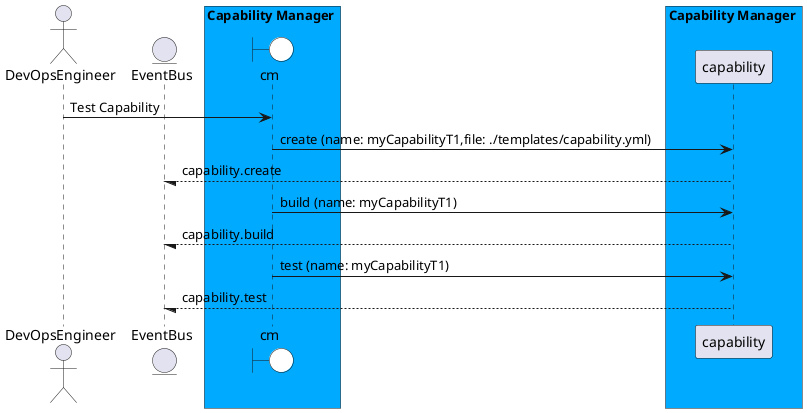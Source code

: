 @startuml

actor "DevOpsEngineer"


entity EventBus

box Capability Manager #00aaff
    boundary cm #white
end box


box Capability Manager #00aaff
            participant capability
    end box


"DevOpsEngineer" -> cm: Test Capability

    cm -> "capability": create (name: myCapabilityT1,file: ./templates/capability.yml)

    "capability" --/ EventBus: capability.create

    cm -> "capability": build (name: myCapabilityT1)

    "capability" --/ EventBus: capability.build

    cm -> "capability": test (name: myCapabilityT1)

    "capability" --/ EventBus: capability.test



@enduml
